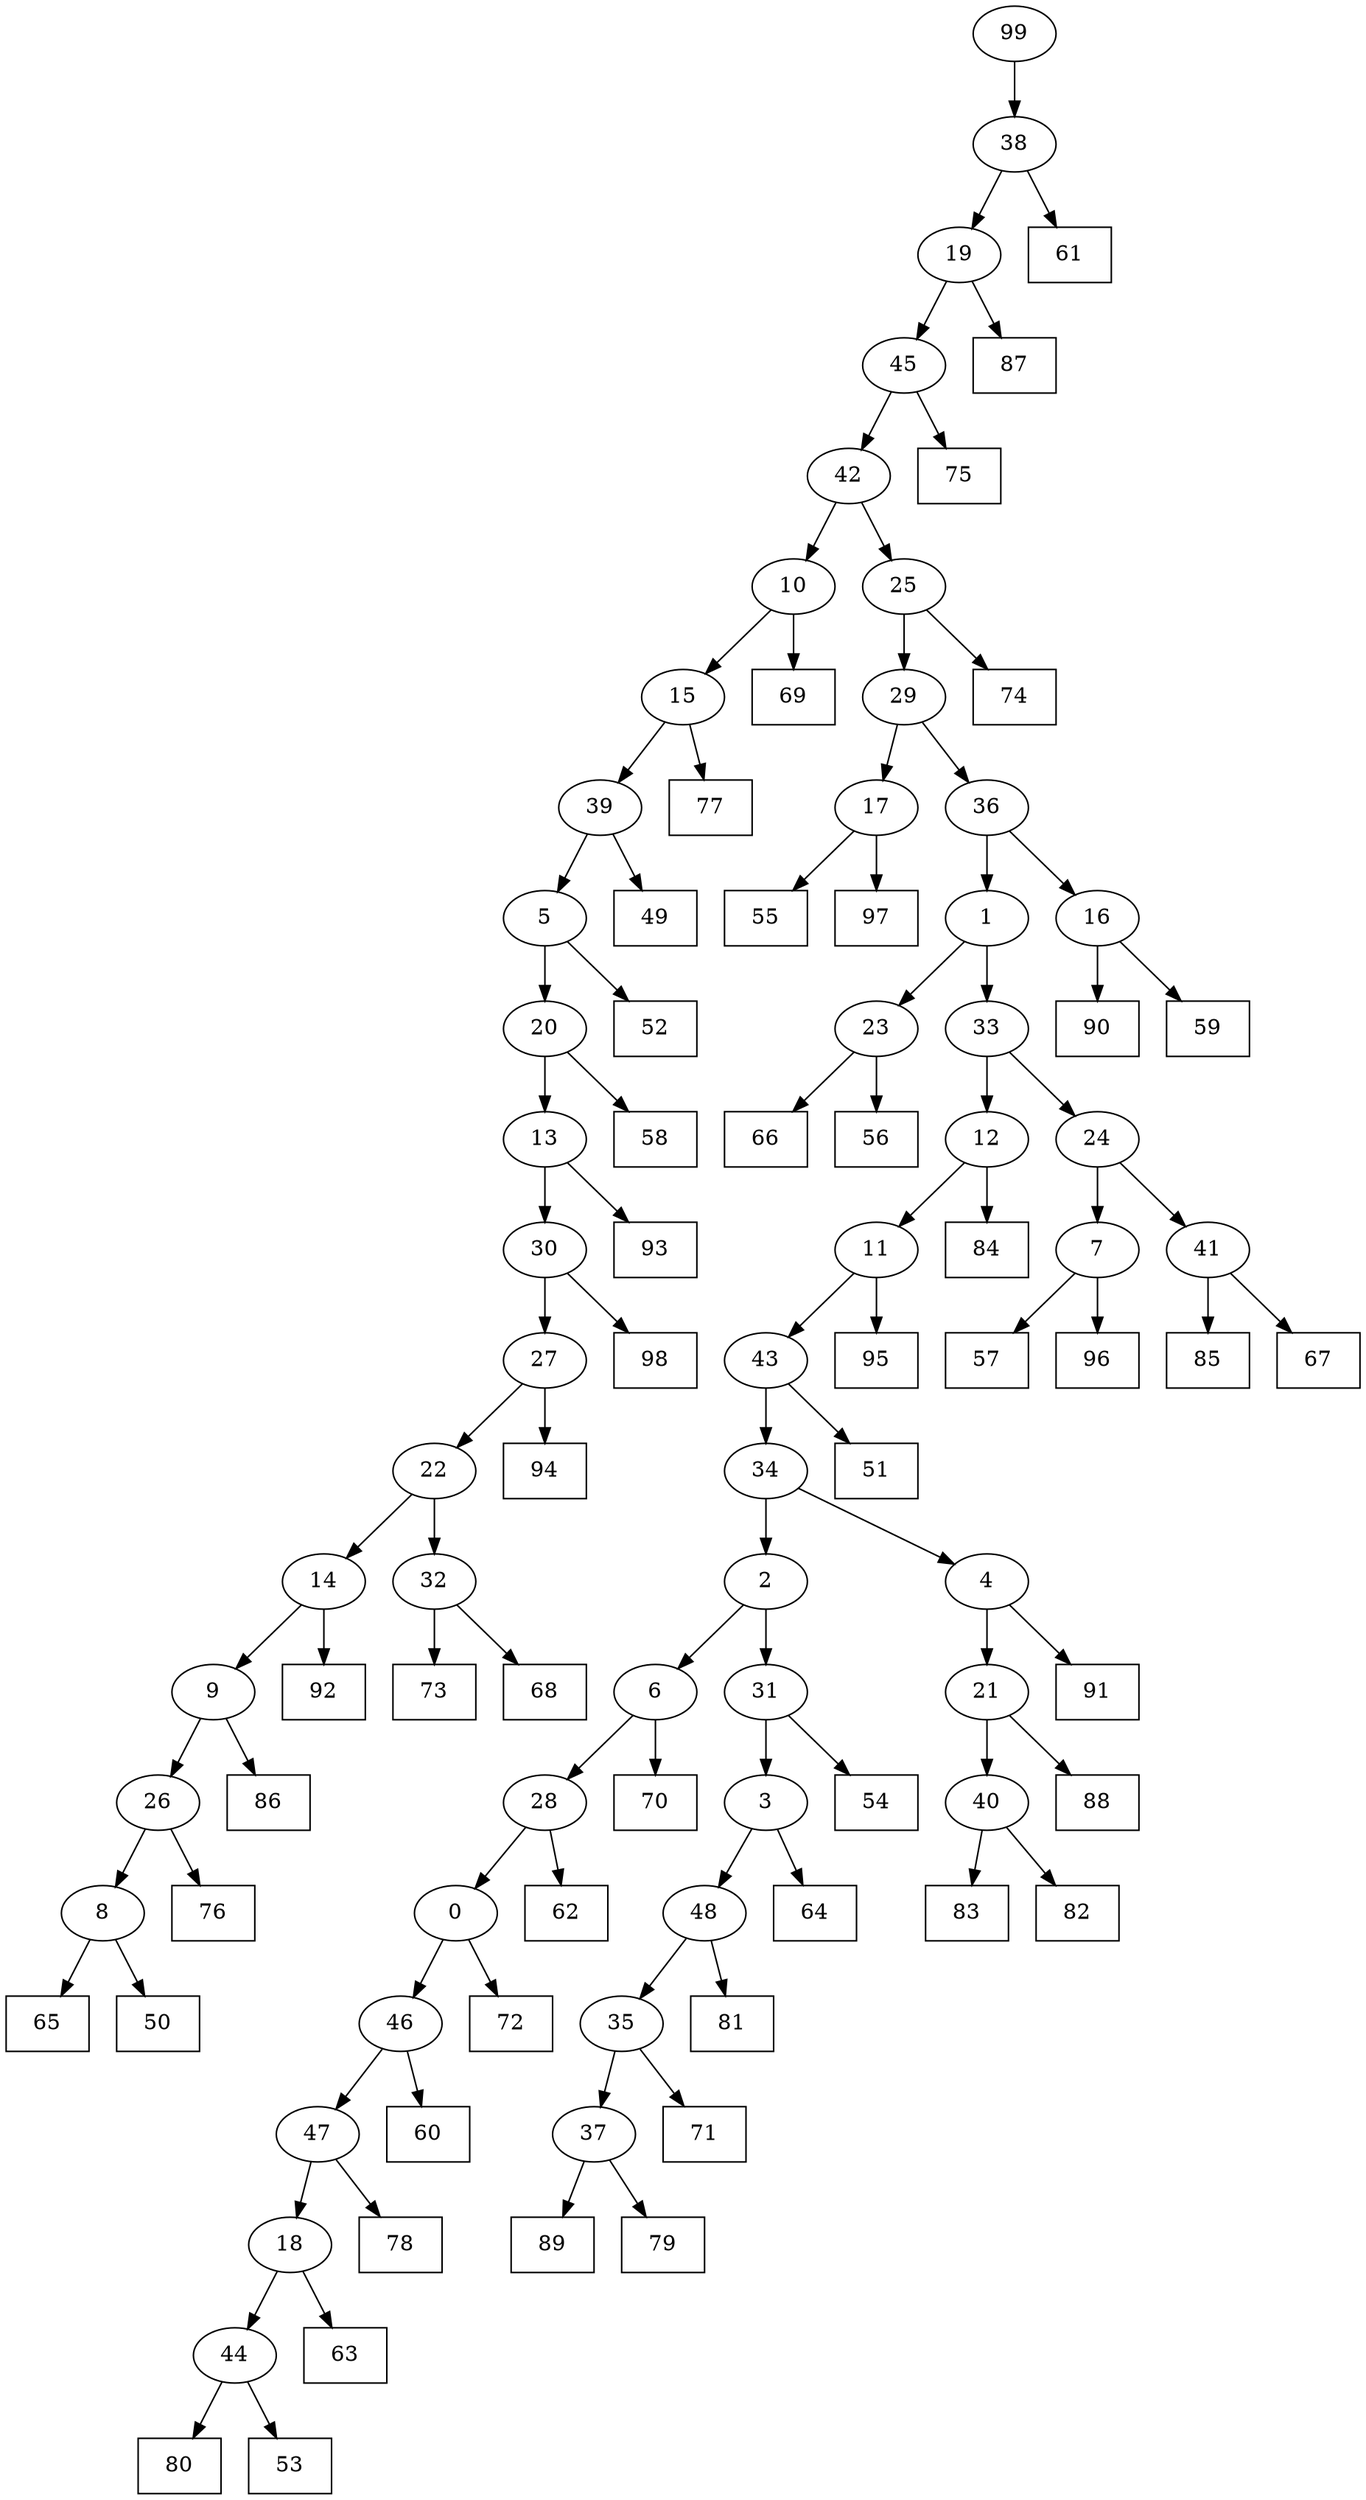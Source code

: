 digraph G {
0[label="0"];
1[label="1"];
2[label="2"];
3[label="3"];
4[label="4"];
5[label="5"];
6[label="6"];
7[label="7"];
8[label="8"];
9[label="9"];
10[label="10"];
11[label="11"];
12[label="12"];
13[label="13"];
14[label="14"];
15[label="15"];
16[label="16"];
17[label="17"];
18[label="18"];
19[label="19"];
20[label="20"];
21[label="21"];
22[label="22"];
23[label="23"];
24[label="24"];
25[label="25"];
26[label="26"];
27[label="27"];
28[label="28"];
29[label="29"];
30[label="30"];
31[label="31"];
32[label="32"];
33[label="33"];
34[label="34"];
35[label="35"];
36[label="36"];
37[label="37"];
38[label="38"];
39[label="39"];
40[label="40"];
41[label="41"];
42[label="42"];
43[label="43"];
44[label="44"];
45[label="45"];
46[label="46"];
47[label="47"];
48[label="48"];
49[shape=box,label="85"];
50[shape=box,label="66"];
51[shape=box,label="52"];
52[shape=box,label="89"];
53[shape=box,label="55"];
54[shape=box,label="94"];
55[shape=box,label="76"];
56[shape=box,label="56"];
57[shape=box,label="84"];
58[shape=box,label="97"];
59[shape=box,label="57"];
60[shape=box,label="71"];
61[shape=box,label="67"];
62[shape=box,label="77"];
63[shape=box,label="96"];
64[shape=box,label="87"];
65[shape=box,label="72"];
66[shape=box,label="80"];
67[shape=box,label="70"];
68[shape=box,label="73"];
69[shape=box,label="83"];
70[shape=box,label="69"];
71[shape=box,label="75"];
72[shape=box,label="79"];
73[shape=box,label="88"];
74[shape=box,label="49"];
75[shape=box,label="93"];
76[shape=box,label="68"];
77[shape=box,label="98"];
78[shape=box,label="90"];
79[shape=box,label="92"];
80[shape=box,label="65"];
81[shape=box,label="61"];
82[shape=box,label="81"];
83[shape=box,label="91"];
84[shape=box,label="64"];
85[shape=box,label="59"];
86[shape=box,label="50"];
87[shape=box,label="63"];
88[shape=box,label="51"];
89[shape=box,label="82"];
90[shape=box,label="78"];
91[shape=box,label="60"];
92[shape=box,label="58"];
93[shape=box,label="62"];
94[shape=box,label="86"];
95[shape=box,label="95"];
96[shape=box,label="54"];
97[shape=box,label="74"];
98[shape=box,label="53"];
99[label="99"];
48->82 ;
31->96 ;
13->75 ;
3->48 ;
48->35 ;
18->87 ;
20->92 ;
32->68 ;
40->69 ;
44->98 ;
26->55 ;
21->40 ;
47->90 ;
22->32 ;
17->53 ;
32->76 ;
40->89 ;
45->71 ;
6->67 ;
5->20 ;
20->13 ;
46->47 ;
37->52 ;
23->56 ;
10->70 ;
42->25 ;
19->64 ;
28->93 ;
0->65 ;
7->63 ;
33->24 ;
29->17 ;
8->86 ;
27->22 ;
21->73 ;
0->46 ;
4->21 ;
11->95 ;
2->6 ;
14->79 ;
44->66 ;
38->19 ;
7->59 ;
41->61 ;
12->11 ;
42->10 ;
17->58 ;
36->1 ;
6->28 ;
28->0 ;
1->23 ;
4->83 ;
10->15 ;
46->91 ;
25->97 ;
35->37 ;
37->72 ;
19->45 ;
9->94 ;
15->62 ;
39->5 ;
5->51 ;
16->85 ;
2->31 ;
31->3 ;
23->50 ;
11->43 ;
43->88 ;
34->4 ;
22->14 ;
25->29 ;
29->36 ;
30->77 ;
16->78 ;
3->84 ;
15->39 ;
39->74 ;
99->38 ;
38->81 ;
35->60 ;
1->33 ;
45->42 ;
24->41 ;
41->49 ;
13->30 ;
8->80 ;
18->44 ;
36->16 ;
33->12 ;
12->57 ;
47->18 ;
14->9 ;
9->26 ;
24->7 ;
30->27 ;
27->54 ;
26->8 ;
43->34 ;
34->2 ;
}
